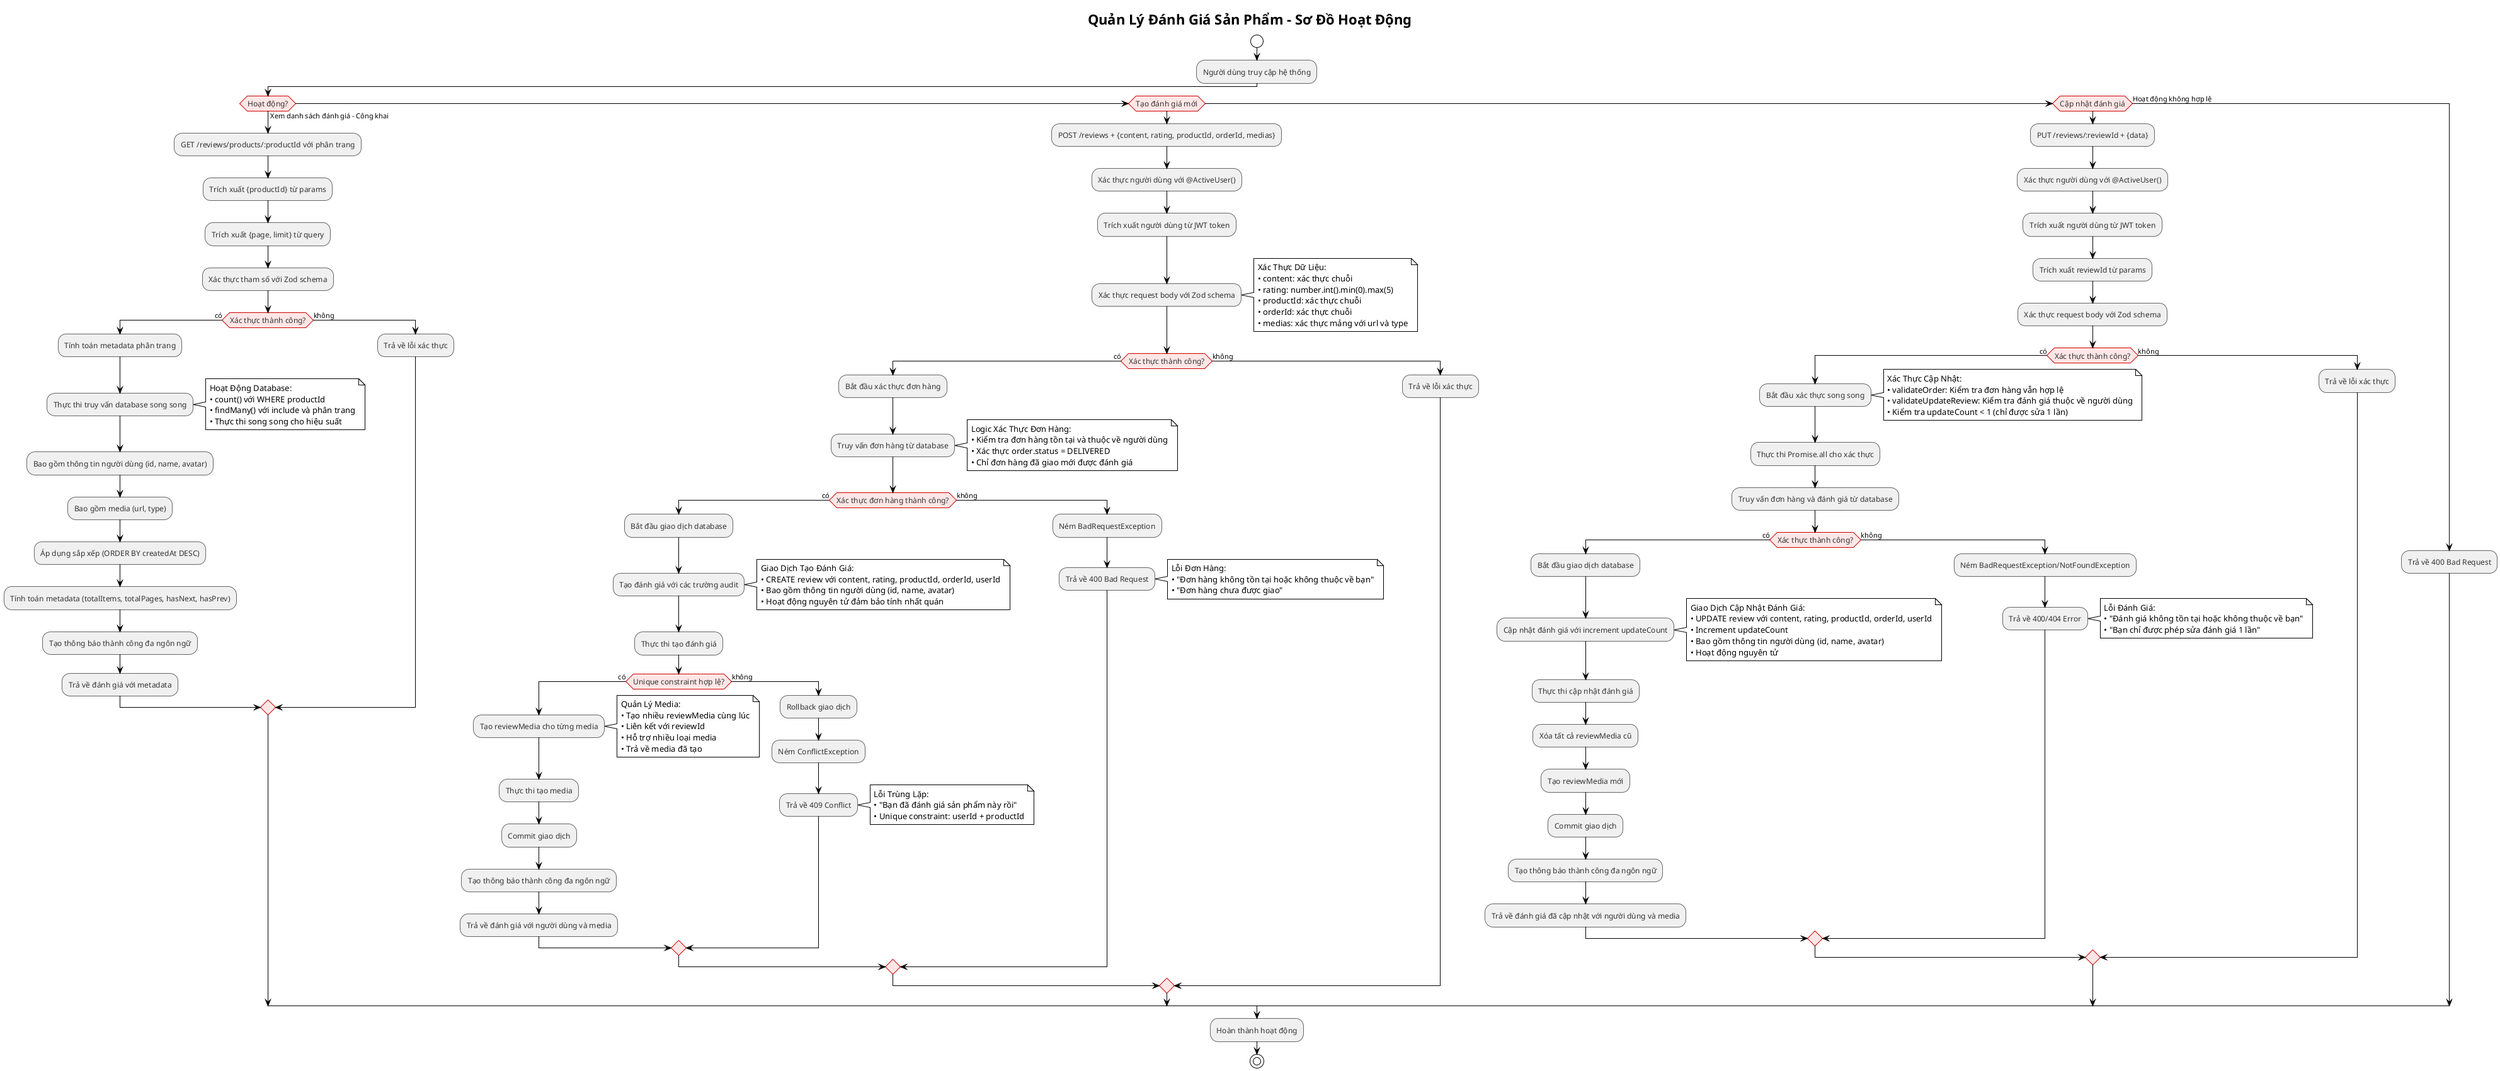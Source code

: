 @startuml Review Management Activity Diagram
!theme plain
skinparam backgroundColor #FFFFFF
skinparam activityFontSize 12
skinparam activityFontColor #333333
skinparam activityBorderColor #666666
skinparam activityBackgroundColor #F0F0F0
skinparam activityDiamondBackgroundColor #FFE6E6
skinparam activityDiamondBorderColor #CC0000

title Quản Lý Đánh Giá Sản Phẩm - Sơ Đồ Hoạt Động

start

:Người dùng truy cập hệ thống;

if (Hoạt động?) then (Xem danh sách đánh giá - Công khai)
  :GET /reviews/products/:productId với phân trang;
  :Trích xuất {productId} từ params;
  :Trích xuất {page, limit} từ query;
  :Xác thực tham số với Zod schema;
  if (Xác thực thành công?) then (có)
    :Tính toán metadata phân trang;
    :Thực thi truy vấn database song song;
    note right
    Hoạt Động Database:
    • count() với WHERE productId
    • findMany() với include và phân trang
    • Thực thi song song cho hiệu suất
    end note
    :Bao gồm thông tin người dùng (id, name, avatar);
    :Bao gồm media (url, type);
    :Áp dụng sắp xếp (ORDER BY createdAt DESC);
    :Tính toán metadata (totalItems, totalPages, hasNext, hasPrev);
    :Tạo thông báo thành công đa ngôn ngữ;
    :Trả về đánh giá với metadata;
  else (không)
    :Trả về lỗi xác thực;
  endif

elseif (Tạo đánh giá mới)
  :POST /reviews + {content, rating, productId, orderId, medias};
  :Xác thực người dùng với @ActiveUser();
  :Trích xuất người dùng từ JWT token;
  :Xác thực request body với Zod schema;
  note right
    Xác Thực Dữ Liệu:
    • content: xác thực chuỗi
    • rating: number.int().min(0).max(5)
    • productId: xác thực chuỗi
    • orderId: xác thực chuỗi
    • medias: xác thực mảng với url và type
    end note
  if (Xác thực thành công?) then (có)
    :Bắt đầu xác thực đơn hàng;
    :Truy vấn đơn hàng từ database;
    note right
    Logic Xác Thực Đơn Hàng:
    • Kiểm tra đơn hàng tồn tại và thuộc về người dùng
    • Xác thực order.status = DELIVERED
    • Chỉ đơn hàng đã giao mới được đánh giá
    end note
    if (Xác thực đơn hàng thành công?) then (có)
      :Bắt đầu giao dịch database;
      :Tạo đánh giá với các trường audit;
      note right
        Giao Dịch Tạo Đánh Giá:
        • CREATE review với content, rating, productId, orderId, userId
        • Bao gồm thông tin người dùng (id, name, avatar)
        • Hoạt động nguyên tử đảm bảo tính nhất quán
        end note
      :Thực thi tạo đánh giá;
      if (Unique constraint hợp lệ?) then (có)
        :Tạo reviewMedia cho từng media;
        note right
          Quản Lý Media:
          • Tạo nhiều reviewMedia cùng lúc
          • Liên kết với reviewId
          • Hỗ trợ nhiều loại media
          • Trả về media đã tạo
          end note
        :Thực thi tạo media;
        :Commit giao dịch;
        :Tạo thông báo thành công đa ngôn ngữ;
        :Trả về đánh giá với người dùng và media;
      else (không)
        :Rollback giao dịch;
        :Ném ConflictException;
        :Trả về 409 Conflict;
        note right
          Lỗi Trùng Lặp:
          • "Bạn đã đánh giá sản phẩm này rồi"
          • Unique constraint: userId + productId
          end note
      endif
    else (không)
      :Ném BadRequestException;
      :Trả về 400 Bad Request;
      note right
        Lỗi Đơn Hàng:
        • "Đơn hàng không tồn tại hoặc không thuộc về bạn"
        • "Đơn hàng chưa được giao"
        end note
    endif
  else (không)
    :Trả về lỗi xác thực;
  endif

elseif (Cập nhật đánh giá)
  :PUT /reviews/:reviewId + {data};
  :Xác thực người dùng với @ActiveUser();
  :Trích xuất người dùng từ JWT token;
  :Trích xuất reviewId từ params;
  :Xác thực request body với Zod schema;
  if (Xác thực thành công?) then (có)
    :Bắt đầu xác thực song song;
    note right
      Xác Thực Cập Nhật:
      • validateOrder: Kiểm tra đơn hàng vẫn hợp lệ
      • validateUpdateReview: Kiểm tra đánh giá thuộc về người dùng
      • Kiểm tra updateCount < 1 (chỉ được sửa 1 lần)
      end note
    :Thực thi Promise.all cho xác thực;
    :Truy vấn đơn hàng và đánh giá từ database;
    if (Xác thực thành công?) then (có)
      :Bắt đầu giao dịch database;
      :Cập nhật đánh giá với increment updateCount;
      note right
        Giao Dịch Cập Nhật Đánh Giá:
        • UPDATE review với content, rating, productId, orderId, userId
        • Increment updateCount
        • Bao gồm thông tin người dùng (id, name, avatar)
        • Hoạt động nguyên tử
        end note
      :Thực thi cập nhật đánh giá;
      :Xóa tất cả reviewMedia cũ;
      :Tạo reviewMedia mới;
      :Commit giao dịch;
      :Tạo thông báo thành công đa ngôn ngữ;
      :Trả về đánh giá đã cập nhật với người dùng và media;
    else (không)
      :Ném BadRequestException/NotFoundException;
      :Trả về 400/404 Error;
      note right
        Lỗi Đánh Giá:
        • "Đánh giá không tồn tại hoặc không thuộc về bạn"
        • "Bạn chỉ được phép sửa đánh giá 1 lần"
        end note
    endif
  else (không)
    :Trả về lỗi xác thực;
  endif

else (Hoạt động không hợp lệ)
  :Trả về 400 Bad Request;
endif

:Hoàn thành hoạt động;

stop

@enduml
